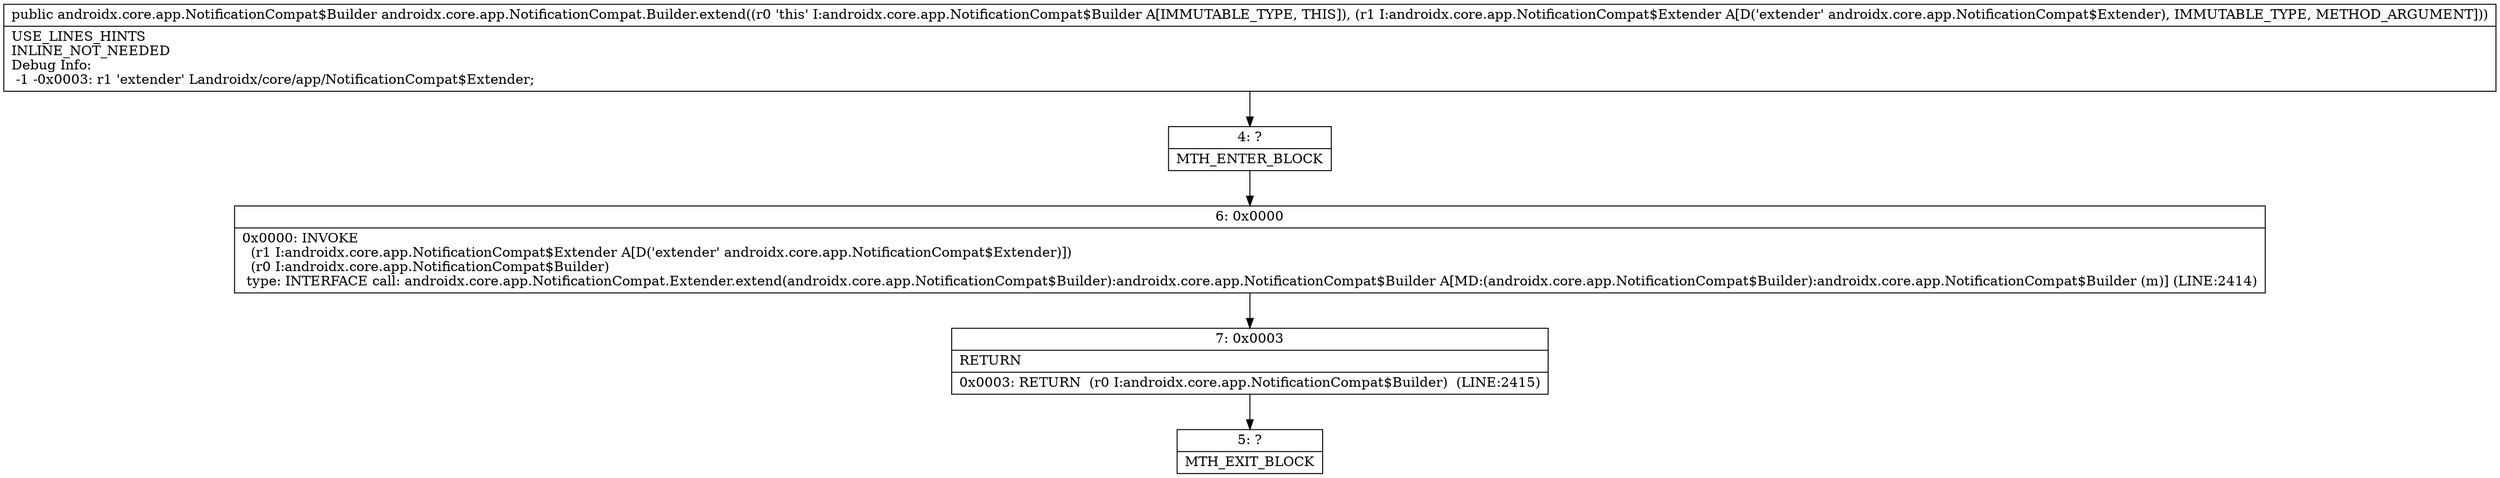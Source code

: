 digraph "CFG forandroidx.core.app.NotificationCompat.Builder.extend(Landroidx\/core\/app\/NotificationCompat$Extender;)Landroidx\/core\/app\/NotificationCompat$Builder;" {
Node_4 [shape=record,label="{4\:\ ?|MTH_ENTER_BLOCK\l}"];
Node_6 [shape=record,label="{6\:\ 0x0000|0x0000: INVOKE  \l  (r1 I:androidx.core.app.NotificationCompat$Extender A[D('extender' androidx.core.app.NotificationCompat$Extender)])\l  (r0 I:androidx.core.app.NotificationCompat$Builder)\l type: INTERFACE call: androidx.core.app.NotificationCompat.Extender.extend(androidx.core.app.NotificationCompat$Builder):androidx.core.app.NotificationCompat$Builder A[MD:(androidx.core.app.NotificationCompat$Builder):androidx.core.app.NotificationCompat$Builder (m)] (LINE:2414)\l}"];
Node_7 [shape=record,label="{7\:\ 0x0003|RETURN\l|0x0003: RETURN  (r0 I:androidx.core.app.NotificationCompat$Builder)  (LINE:2415)\l}"];
Node_5 [shape=record,label="{5\:\ ?|MTH_EXIT_BLOCK\l}"];
MethodNode[shape=record,label="{public androidx.core.app.NotificationCompat$Builder androidx.core.app.NotificationCompat.Builder.extend((r0 'this' I:androidx.core.app.NotificationCompat$Builder A[IMMUTABLE_TYPE, THIS]), (r1 I:androidx.core.app.NotificationCompat$Extender A[D('extender' androidx.core.app.NotificationCompat$Extender), IMMUTABLE_TYPE, METHOD_ARGUMENT]))  | USE_LINES_HINTS\lINLINE_NOT_NEEDED\lDebug Info:\l  \-1 \-0x0003: r1 'extender' Landroidx\/core\/app\/NotificationCompat$Extender;\l}"];
MethodNode -> Node_4;Node_4 -> Node_6;
Node_6 -> Node_7;
Node_7 -> Node_5;
}


